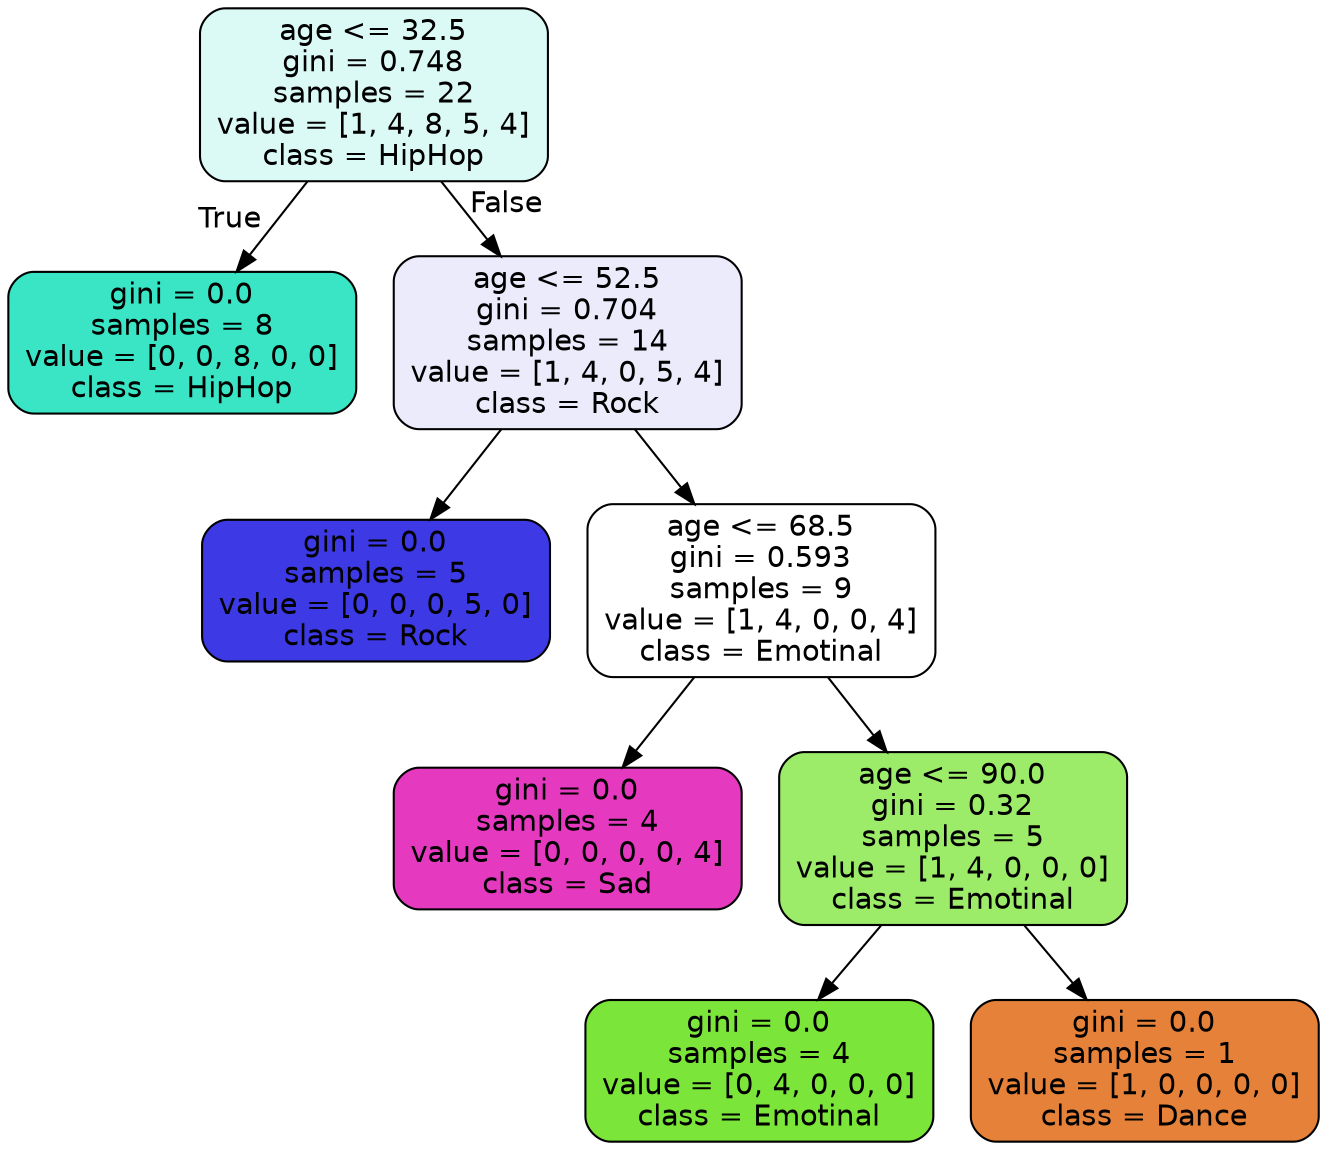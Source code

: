 digraph Tree {
node [shape=box, style="filled, rounded", color="black", fontname="helvetica"] ;
edge [fontname="helvetica"] ;
0 [label="age <= 32.5\ngini = 0.748\nsamples = 22\nvalue = [1, 4, 8, 5, 4]\nclass = HipHop", fillcolor="#dcfaf5"] ;
1 [label="gini = 0.0\nsamples = 8\nvalue = [0, 0, 8, 0, 0]\nclass = HipHop", fillcolor="#39e5c5"] ;
0 -> 1 [labeldistance=2.5, labelangle=45, headlabel="True"] ;
2 [label="age <= 52.5\ngini = 0.704\nsamples = 14\nvalue = [1, 4, 0, 5, 4]\nclass = Rock", fillcolor="#ebebfc"] ;
0 -> 2 [labeldistance=2.5, labelangle=-45, headlabel="False"] ;
3 [label="gini = 0.0\nsamples = 5\nvalue = [0, 0, 0, 5, 0]\nclass = Rock", fillcolor="#3c39e5"] ;
2 -> 3 ;
4 [label="age <= 68.5\ngini = 0.593\nsamples = 9\nvalue = [1, 4, 0, 0, 4]\nclass = Emotinal", fillcolor="#ffffff"] ;
2 -> 4 ;
5 [label="gini = 0.0\nsamples = 4\nvalue = [0, 0, 0, 0, 4]\nclass = Sad", fillcolor="#e539c0"] ;
4 -> 5 ;
6 [label="age <= 90.0\ngini = 0.32\nsamples = 5\nvalue = [1, 4, 0, 0, 0]\nclass = Emotinal", fillcolor="#9cec6a"] ;
4 -> 6 ;
7 [label="gini = 0.0\nsamples = 4\nvalue = [0, 4, 0, 0, 0]\nclass = Emotinal", fillcolor="#7be539"] ;
6 -> 7 ;
8 [label="gini = 0.0\nsamples = 1\nvalue = [1, 0, 0, 0, 0]\nclass = Dance", fillcolor="#e58139"] ;
6 -> 8 ;
}